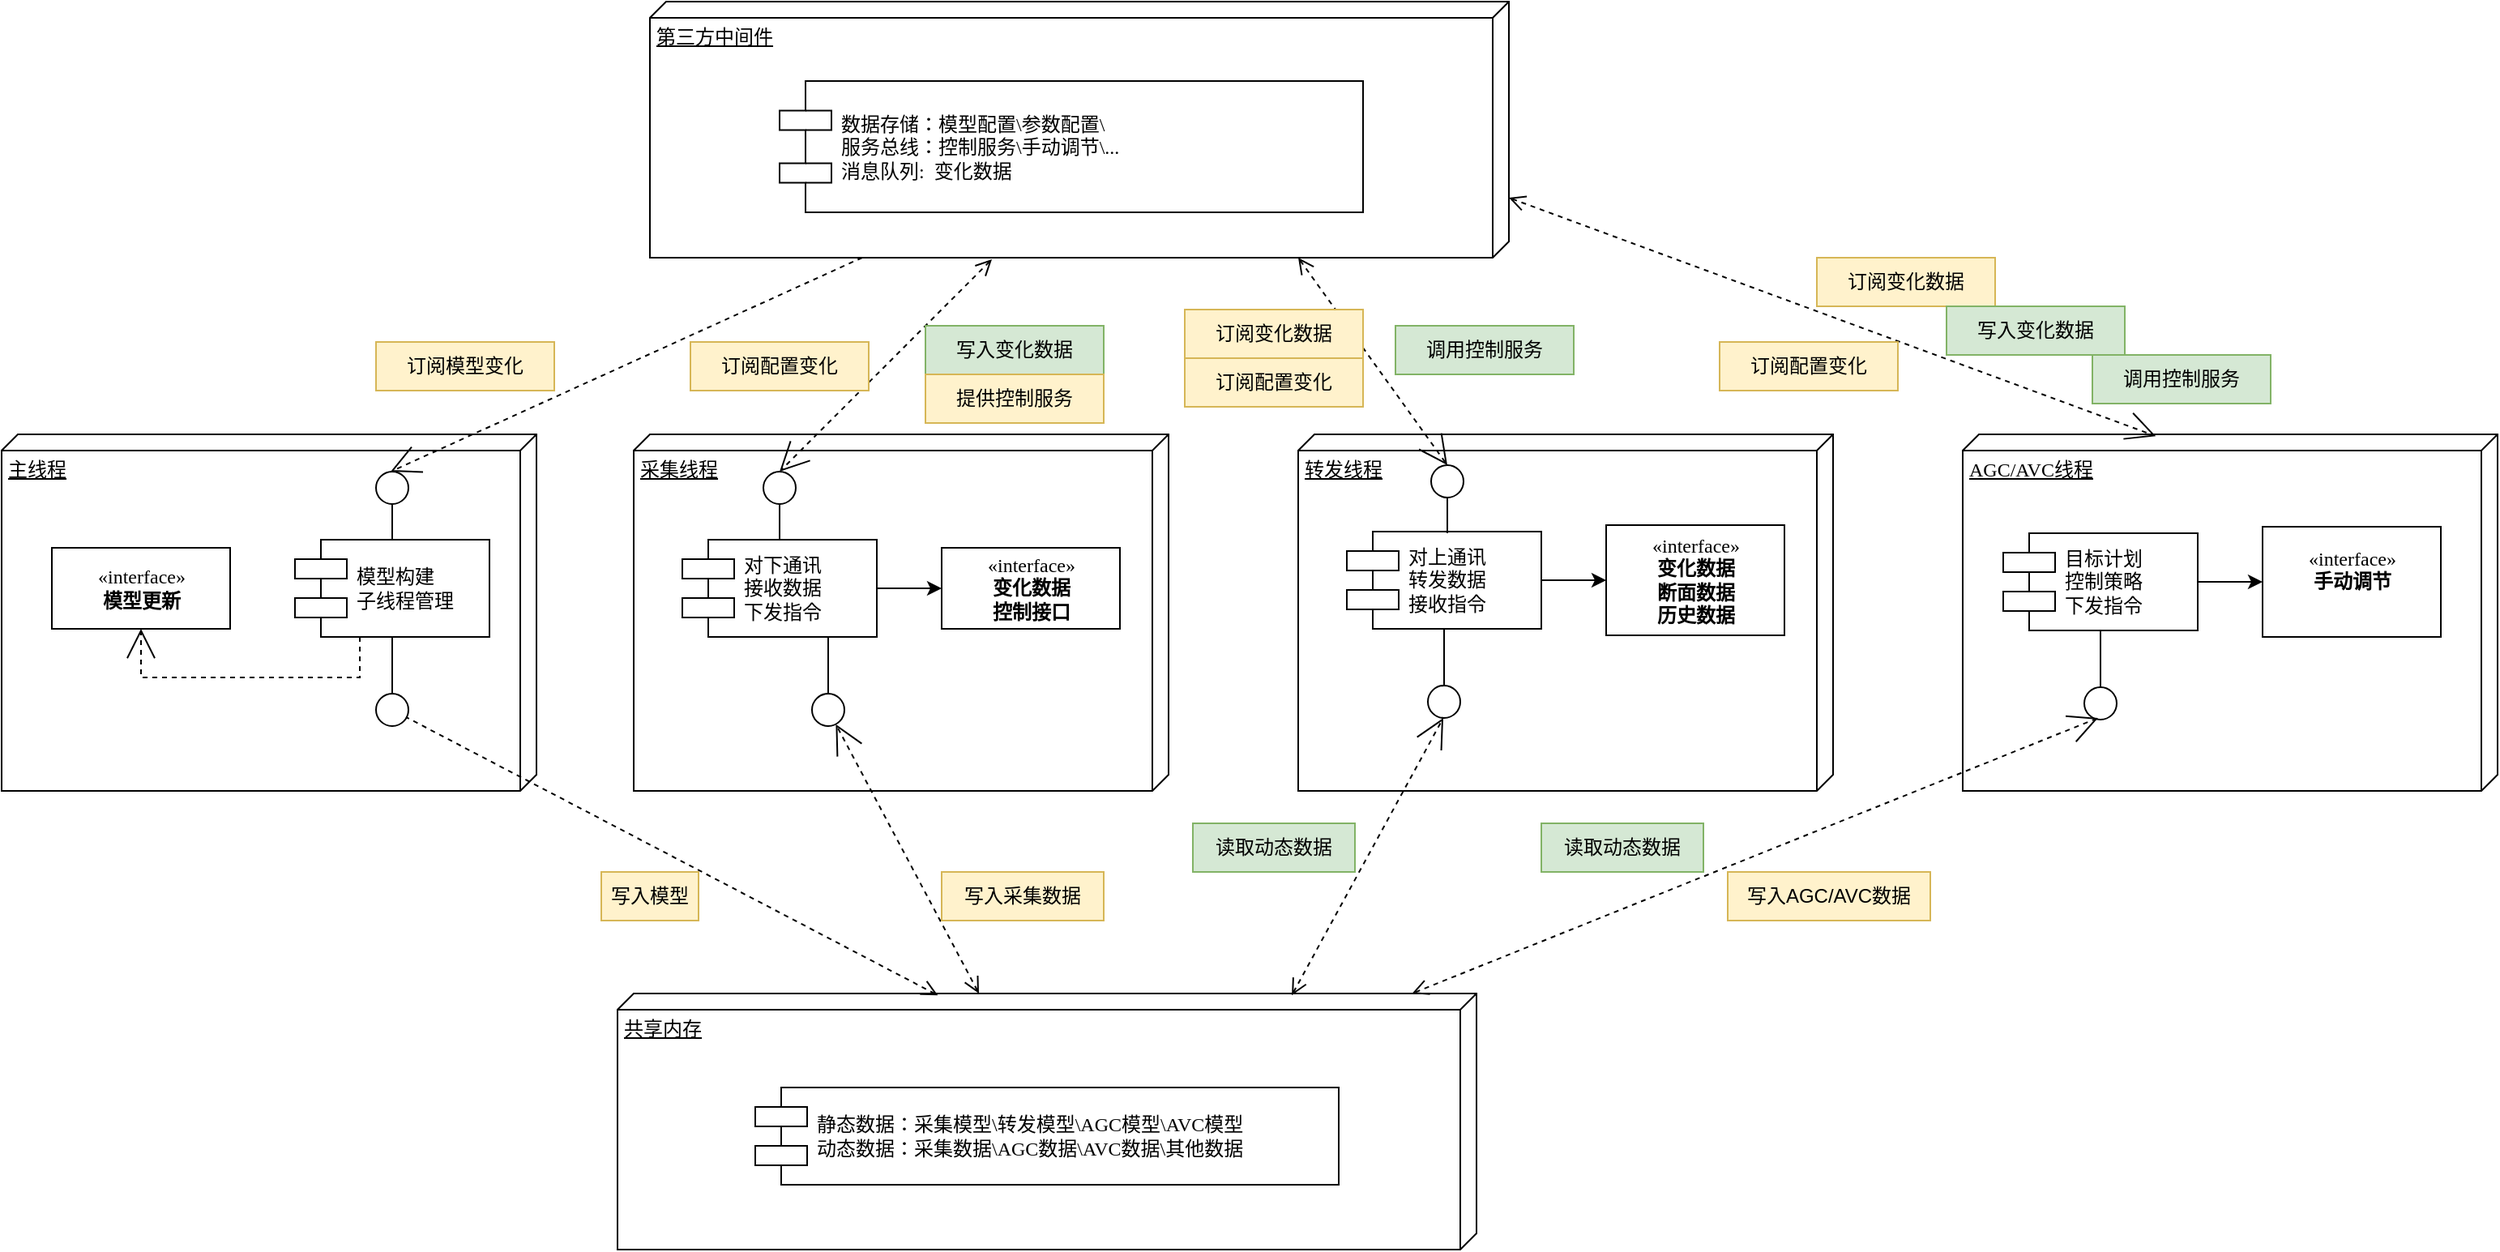 <mxfile version="26.1.1">
  <diagram name="Page-1" id="5f0bae14-7c28-e335-631c-24af17079c00">
    <mxGraphModel dx="1426" dy="781" grid="1" gridSize="10" guides="1" tooltips="1" connect="1" arrows="1" fold="1" page="1" pageScale="1" pageWidth="1100" pageHeight="850" background="none" math="0" shadow="0">
      <root>
        <mxCell id="0" />
        <mxCell id="1" parent="0" />
        <mxCell id="39150e848f15840c-1" value="主线程" style="verticalAlign=top;align=left;spacingTop=8;spacingLeft=2;spacingRight=12;shape=cube;size=10;direction=south;fontStyle=4;html=1;rounded=0;shadow=0;comic=0;labelBackgroundColor=none;strokeWidth=1;fontFamily=Verdana;fontSize=12" parent="1" vertex="1">
          <mxGeometry x="120" y="267" width="330" height="220" as="geometry" />
        </mxCell>
        <mxCell id="39150e848f15840c-2" value="采集线程" style="verticalAlign=top;align=left;spacingTop=8;spacingLeft=2;spacingRight=12;shape=cube;size=10;direction=south;fontStyle=4;html=1;rounded=0;shadow=0;comic=0;labelBackgroundColor=none;strokeWidth=1;fontFamily=Verdana;fontSize=12" parent="1" vertex="1">
          <mxGeometry x="510" y="267" width="330" height="220" as="geometry" />
        </mxCell>
        <mxCell id="39150e848f15840c-3" value="共享内存" style="verticalAlign=top;align=left;spacingTop=8;spacingLeft=2;spacingRight=12;shape=cube;size=10;direction=south;fontStyle=4;html=1;rounded=0;shadow=0;comic=0;labelBackgroundColor=none;strokeWidth=1;fontFamily=Verdana;fontSize=12" parent="1" vertex="1">
          <mxGeometry x="500" y="612" width="530" height="158" as="geometry" />
        </mxCell>
        <mxCell id="39150e848f15840c-4" value="«interface»&lt;br&gt;&lt;b&gt;模型更新&lt;/b&gt;" style="html=1;rounded=0;shadow=0;comic=0;labelBackgroundColor=none;strokeWidth=1;fontFamily=Verdana;fontSize=12;align=center;" parent="1" vertex="1">
          <mxGeometry x="151" y="337" width="110" height="50" as="geometry" />
        </mxCell>
        <mxCell id="39150e848f15840c-5" value="模型构建&lt;div&gt;子线程管理&lt;/div&gt;" style="shape=component;align=left;spacingLeft=36;rounded=0;shadow=0;comic=0;labelBackgroundColor=none;strokeWidth=1;fontFamily=Verdana;fontSize=12;html=1;" parent="1" vertex="1">
          <mxGeometry x="301" y="332" width="120" height="60" as="geometry" />
        </mxCell>
        <mxCell id="39150e848f15840c-6" value="" style="ellipse;whiteSpace=wrap;html=1;rounded=0;shadow=0;comic=0;labelBackgroundColor=none;strokeWidth=1;fontFamily=Verdana;fontSize=12;align=center;" parent="1" vertex="1">
          <mxGeometry x="351" y="427" width="20" height="20" as="geometry" />
        </mxCell>
        <mxCell id="gok9Ai7LqvoJ1hXdXVOz-11" style="edgeStyle=orthogonalEdgeStyle;rounded=0;orthogonalLoop=1;jettySize=auto;html=1;" edge="1" parent="1" source="39150e848f15840c-7" target="39150e848f15840c-8">
          <mxGeometry relative="1" as="geometry" />
        </mxCell>
        <mxCell id="39150e848f15840c-7" value="对下通讯&lt;div&gt;接收数据&lt;/div&gt;&lt;div&gt;下发指令&lt;/div&gt;" style="shape=component;align=left;spacingLeft=36;rounded=0;shadow=0;comic=0;labelBackgroundColor=none;strokeWidth=1;fontFamily=Verdana;fontSize=12;html=1;" parent="1" vertex="1">
          <mxGeometry x="540" y="332" width="120" height="60" as="geometry" />
        </mxCell>
        <mxCell id="39150e848f15840c-8" value="«interface»&lt;br&gt;&lt;b&gt;变化数据&lt;/b&gt;&lt;div&gt;&lt;b&gt;控制接口&lt;/b&gt;&lt;/div&gt;" style="html=1;rounded=0;shadow=0;comic=0;labelBackgroundColor=none;strokeWidth=1;fontFamily=Verdana;fontSize=12;align=center;" parent="1" vertex="1">
          <mxGeometry x="700" y="337" width="110" height="50" as="geometry" />
        </mxCell>
        <mxCell id="39150e848f15840c-9" value="" style="ellipse;whiteSpace=wrap;html=1;rounded=0;shadow=0;comic=0;labelBackgroundColor=none;strokeWidth=1;fontFamily=Verdana;fontSize=12;align=center;" parent="1" vertex="1">
          <mxGeometry x="620" y="427" width="20" height="20" as="geometry" />
        </mxCell>
        <mxCell id="39150e848f15840c-10" value="静态数据：采集模型\转发模型\AGC模型\AVC模型&lt;div&gt;动态数据：采集数据\AGC数据\AVC数据\其他数据&lt;/div&gt;" style="shape=component;align=left;spacingLeft=36;rounded=0;shadow=0;comic=0;labelBackgroundColor=none;strokeWidth=1;fontFamily=Verdana;fontSize=12;html=1;" parent="1" vertex="1">
          <mxGeometry x="585" y="670" width="360" height="60" as="geometry" />
        </mxCell>
        <mxCell id="39150e848f15840c-11" style="edgeStyle=none;rounded=0;html=1;dashed=1;labelBackgroundColor=none;startArrow=open;startFill=0;startSize=8;endArrow=none;endFill=0;endSize=16;fontFamily=Verdana;fontSize=12;exitX=0.007;exitY=0.627;exitDx=0;exitDy=0;exitPerimeter=0;" parent="1" source="39150e848f15840c-3" target="39150e848f15840c-6" edge="1">
          <mxGeometry relative="1" as="geometry" />
        </mxCell>
        <mxCell id="39150e848f15840c-12" style="edgeStyle=none;rounded=0;html=1;dashed=1;labelBackgroundColor=none;startArrow=open;startFill=0;startSize=8;endArrow=open;endFill=0;endSize=16;fontFamily=Verdana;fontSize=12;" parent="1" source="39150e848f15840c-3" target="39150e848f15840c-9" edge="1">
          <mxGeometry relative="1" as="geometry" />
        </mxCell>
        <mxCell id="39150e848f15840c-13" style="edgeStyle=elbowEdgeStyle;rounded=0;html=1;labelBackgroundColor=none;startArrow=none;startFill=0;startSize=8;endArrow=none;endFill=0;endSize=16;fontFamily=Verdana;fontSize=12;" parent="1" source="39150e848f15840c-9" target="39150e848f15840c-7" edge="1">
          <mxGeometry relative="1" as="geometry" />
        </mxCell>
        <mxCell id="39150e848f15840c-14" style="edgeStyle=elbowEdgeStyle;rounded=0;html=1;labelBackgroundColor=none;startArrow=none;startFill=0;startSize=8;endArrow=none;endFill=0;endSize=16;fontFamily=Verdana;fontSize=12;" parent="1" source="39150e848f15840c-6" target="39150e848f15840c-5" edge="1">
          <mxGeometry relative="1" as="geometry" />
        </mxCell>
        <mxCell id="39150e848f15840c-15" style="edgeStyle=orthogonalEdgeStyle;rounded=0;html=1;labelBackgroundColor=none;startArrow=none;startFill=0;startSize=8;endArrow=open;endFill=0;endSize=16;fontFamily=Verdana;fontSize=12;dashed=1;" parent="1" source="39150e848f15840c-5" target="39150e848f15840c-4" edge="1">
          <mxGeometry relative="1" as="geometry">
            <Array as="points">
              <mxPoint x="341" y="417" />
              <mxPoint x="206" y="417" />
            </Array>
          </mxGeometry>
        </mxCell>
        <mxCell id="gok9Ai7LqvoJ1hXdXVOz-1" value="写入模型" style="text;strokeColor=#d6b656;align=center;fillColor=#fff2cc;html=1;verticalAlign=middle;whiteSpace=wrap;rounded=0;" vertex="1" parent="1">
          <mxGeometry x="490" y="537" width="60" height="30" as="geometry" />
        </mxCell>
        <mxCell id="gok9Ai7LqvoJ1hXdXVOz-3" value="写入采集数据" style="text;strokeColor=#d6b656;align=center;fillColor=#fff2cc;html=1;verticalAlign=middle;whiteSpace=wrap;rounded=0;" vertex="1" parent="1">
          <mxGeometry x="700" y="537" width="100" height="30" as="geometry" />
        </mxCell>
        <mxCell id="gok9Ai7LqvoJ1hXdXVOz-4" value="转发线程" style="verticalAlign=top;align=left;spacingTop=8;spacingLeft=2;spacingRight=12;shape=cube;size=10;direction=south;fontStyle=4;html=1;rounded=0;shadow=0;comic=0;labelBackgroundColor=none;strokeWidth=1;fontFamily=Verdana;fontSize=12" vertex="1" parent="1">
          <mxGeometry x="920" y="267" width="330" height="220" as="geometry" />
        </mxCell>
        <mxCell id="gok9Ai7LqvoJ1hXdXVOz-9" style="edgeStyle=orthogonalEdgeStyle;rounded=0;orthogonalLoop=1;jettySize=auto;html=1;exitX=1;exitY=0.5;exitDx=0;exitDy=0;" edge="1" parent="1" source="gok9Ai7LqvoJ1hXdXVOz-7" target="gok9Ai7LqvoJ1hXdXVOz-8">
          <mxGeometry relative="1" as="geometry" />
        </mxCell>
        <mxCell id="gok9Ai7LqvoJ1hXdXVOz-7" value="对上通讯&lt;div&gt;转发数据&lt;/div&gt;&lt;div&gt;接收指令&lt;/div&gt;" style="shape=component;align=left;spacingLeft=36;rounded=0;shadow=0;comic=0;labelBackgroundColor=none;strokeWidth=1;fontFamily=Verdana;fontSize=12;html=1;" vertex="1" parent="1">
          <mxGeometry x="950" y="327" width="120" height="60" as="geometry" />
        </mxCell>
        <mxCell id="gok9Ai7LqvoJ1hXdXVOz-8" value="«interface»&lt;br&gt;&lt;b&gt;变化数据&lt;/b&gt;&lt;div&gt;&lt;b&gt;断面数据&lt;/b&gt;&lt;/div&gt;&lt;div&gt;&lt;b&gt;历史数据&lt;/b&gt;&lt;/div&gt;" style="html=1;rounded=0;shadow=0;comic=0;labelBackgroundColor=none;strokeWidth=1;fontFamily=Verdana;fontSize=12;align=center;" vertex="1" parent="1">
          <mxGeometry x="1110" y="323" width="110" height="68" as="geometry" />
        </mxCell>
        <mxCell id="gok9Ai7LqvoJ1hXdXVOz-12" value="" style="ellipse;whiteSpace=wrap;html=1;rounded=0;shadow=0;comic=0;labelBackgroundColor=none;strokeWidth=1;fontFamily=Verdana;fontSize=12;align=center;" vertex="1" parent="1">
          <mxGeometry x="1000" y="422" width="20" height="20" as="geometry" />
        </mxCell>
        <mxCell id="gok9Ai7LqvoJ1hXdXVOz-13" style="edgeStyle=elbowEdgeStyle;rounded=0;html=1;labelBackgroundColor=none;startArrow=none;startFill=0;startSize=8;endArrow=none;endFill=0;endSize=16;fontFamily=Verdana;fontSize=12;" edge="1" parent="1" source="gok9Ai7LqvoJ1hXdXVOz-12">
          <mxGeometry relative="1" as="geometry">
            <mxPoint x="1010" y="387" as="targetPoint" />
          </mxGeometry>
        </mxCell>
        <mxCell id="gok9Ai7LqvoJ1hXdXVOz-14" style="edgeStyle=none;rounded=0;html=1;dashed=1;labelBackgroundColor=none;startArrow=open;startFill=0;startSize=8;endArrow=open;endFill=0;endSize=16;fontFamily=Verdana;fontSize=12;exitX=0.007;exitY=0.215;exitDx=0;exitDy=0;exitPerimeter=0;" edge="1" parent="1" source="39150e848f15840c-3">
          <mxGeometry relative="1" as="geometry">
            <mxPoint x="1009.5" y="607" as="sourcePoint" />
            <mxPoint x="1009.5" y="442" as="targetPoint" />
          </mxGeometry>
        </mxCell>
        <mxCell id="gok9Ai7LqvoJ1hXdXVOz-15" value="读取动态数据" style="text;strokeColor=#82b366;align=center;fillColor=#d5e8d4;html=1;verticalAlign=middle;whiteSpace=wrap;rounded=0;" vertex="1" parent="1">
          <mxGeometry x="855" y="507" width="100" height="30" as="geometry" />
        </mxCell>
        <mxCell id="gok9Ai7LqvoJ1hXdXVOz-17" value="第三方中间件" style="verticalAlign=top;align=left;spacingTop=8;spacingLeft=2;spacingRight=12;shape=cube;size=10;direction=south;fontStyle=4;html=1;rounded=0;shadow=0;comic=0;labelBackgroundColor=none;strokeWidth=1;fontFamily=Verdana;fontSize=12" vertex="1" parent="1">
          <mxGeometry x="520" width="530" height="158" as="geometry" />
        </mxCell>
        <mxCell id="gok9Ai7LqvoJ1hXdXVOz-18" value="AGC/AVC线程" style="verticalAlign=top;align=left;spacingTop=8;spacingLeft=2;spacingRight=12;shape=cube;size=10;direction=south;fontStyle=4;html=1;rounded=0;shadow=0;comic=0;labelBackgroundColor=none;strokeWidth=1;fontFamily=Verdana;fontSize=12" vertex="1" parent="1">
          <mxGeometry x="1330" y="267" width="330" height="220" as="geometry" />
        </mxCell>
        <mxCell id="gok9Ai7LqvoJ1hXdXVOz-19" value="数据存储：模型配置\参数配置\&lt;div&gt;服务总线：控制服务\手动调节\...&lt;/div&gt;&lt;div&gt;消息队列:&amp;nbsp; 变化数据&lt;/div&gt;" style="shape=component;align=left;spacingLeft=36;rounded=0;shadow=0;comic=0;labelBackgroundColor=none;strokeWidth=1;fontFamily=Verdana;fontSize=12;html=1;" vertex="1" parent="1">
          <mxGeometry x="600" y="49" width="360" height="81" as="geometry" />
        </mxCell>
        <mxCell id="gok9Ai7LqvoJ1hXdXVOz-21" style="edgeStyle=orthogonalEdgeStyle;rounded=0;orthogonalLoop=1;jettySize=auto;html=1;entryX=0.5;entryY=0;entryDx=0;entryDy=0;endArrow=none;startFill=0;" edge="1" parent="1" source="gok9Ai7LqvoJ1hXdXVOz-20" target="39150e848f15840c-5">
          <mxGeometry relative="1" as="geometry" />
        </mxCell>
        <mxCell id="gok9Ai7LqvoJ1hXdXVOz-20" value="" style="ellipse;whiteSpace=wrap;html=1;rounded=0;shadow=0;comic=0;labelBackgroundColor=none;strokeWidth=1;fontFamily=Verdana;fontSize=12;align=center;" vertex="1" parent="1">
          <mxGeometry x="351" y="290" width="20" height="20" as="geometry" />
        </mxCell>
        <mxCell id="gok9Ai7LqvoJ1hXdXVOz-22" style="edgeStyle=none;rounded=0;html=1;dashed=1;labelBackgroundColor=none;startArrow=none;startFill=0;startSize=8;endArrow=open;endFill=0;endSize=16;fontFamily=Verdana;fontSize=12;exitX=1;exitY=0.753;exitDx=0;exitDy=0;exitPerimeter=0;" edge="1" parent="1" source="gok9Ai7LqvoJ1hXdXVOz-17">
          <mxGeometry relative="1" as="geometry">
            <mxPoint x="688" y="461" as="sourcePoint" />
            <mxPoint x="360" y="290" as="targetPoint" />
          </mxGeometry>
        </mxCell>
        <mxCell id="gok9Ai7LqvoJ1hXdXVOz-23" value="订阅模型变化" style="text;strokeColor=#d6b656;align=center;fillColor=#fff2cc;html=1;verticalAlign=middle;whiteSpace=wrap;rounded=0;" vertex="1" parent="1">
          <mxGeometry x="351" y="210" width="110" height="30" as="geometry" />
        </mxCell>
        <mxCell id="gok9Ai7LqvoJ1hXdXVOz-24" style="edgeStyle=orthogonalEdgeStyle;rounded=0;orthogonalLoop=1;jettySize=auto;html=1;entryX=0.5;entryY=0;entryDx=0;entryDy=0;endArrow=none;startFill=0;" edge="1" parent="1" source="gok9Ai7LqvoJ1hXdXVOz-25">
          <mxGeometry relative="1" as="geometry">
            <mxPoint x="600" y="332" as="targetPoint" />
          </mxGeometry>
        </mxCell>
        <mxCell id="gok9Ai7LqvoJ1hXdXVOz-25" value="" style="ellipse;whiteSpace=wrap;html=1;rounded=0;shadow=0;comic=0;labelBackgroundColor=none;strokeWidth=1;fontFamily=Verdana;fontSize=12;align=center;" vertex="1" parent="1">
          <mxGeometry x="590" y="290" width="20" height="20" as="geometry" />
        </mxCell>
        <mxCell id="gok9Ai7LqvoJ1hXdXVOz-26" style="edgeStyle=none;rounded=0;html=1;dashed=1;labelBackgroundColor=none;startArrow=open;startFill=0;startSize=8;endArrow=open;endFill=0;endSize=16;fontFamily=Verdana;fontSize=12;exitX=1;exitY=0.753;exitDx=0;exitDy=0;exitPerimeter=0;entryX=0.5;entryY=0;entryDx=0;entryDy=0;" edge="1" parent="1" target="gok9Ai7LqvoJ1hXdXVOz-25">
          <mxGeometry relative="1" as="geometry">
            <mxPoint x="731" y="159" as="sourcePoint" />
            <mxPoint x="440" y="291" as="targetPoint" />
          </mxGeometry>
        </mxCell>
        <mxCell id="gok9Ai7LqvoJ1hXdXVOz-27" value="订阅配置变化" style="text;strokeColor=#d6b656;align=center;fillColor=#fff2cc;html=1;verticalAlign=middle;whiteSpace=wrap;rounded=0;" vertex="1" parent="1">
          <mxGeometry x="545" y="210" width="110" height="30" as="geometry" />
        </mxCell>
        <mxCell id="gok9Ai7LqvoJ1hXdXVOz-28" value="写入变化数据" style="text;strokeColor=#82b366;align=center;fillColor=#d5e8d4;html=1;verticalAlign=middle;whiteSpace=wrap;rounded=0;" vertex="1" parent="1">
          <mxGeometry x="690" y="200" width="110" height="30" as="geometry" />
        </mxCell>
        <mxCell id="gok9Ai7LqvoJ1hXdXVOz-29" value="提供控制服务" style="text;strokeColor=#d6b656;align=center;fillColor=#fff2cc;html=1;verticalAlign=middle;whiteSpace=wrap;rounded=0;" vertex="1" parent="1">
          <mxGeometry x="690" y="230" width="110" height="30" as="geometry" />
        </mxCell>
        <mxCell id="gok9Ai7LqvoJ1hXdXVOz-30" style="edgeStyle=orthogonalEdgeStyle;rounded=0;orthogonalLoop=1;jettySize=auto;html=1;exitX=1;exitY=0.5;exitDx=0;exitDy=0;" edge="1" parent="1" source="gok9Ai7LqvoJ1hXdXVOz-31" target="gok9Ai7LqvoJ1hXdXVOz-32">
          <mxGeometry relative="1" as="geometry" />
        </mxCell>
        <mxCell id="gok9Ai7LqvoJ1hXdXVOz-31" value="目标计划&lt;div&gt;控制策略&lt;/div&gt;&lt;div&gt;下发指令&lt;/div&gt;" style="shape=component;align=left;spacingLeft=36;rounded=0;shadow=0;comic=0;labelBackgroundColor=none;strokeWidth=1;fontFamily=Verdana;fontSize=12;html=1;" vertex="1" parent="1">
          <mxGeometry x="1355" y="328" width="120" height="60" as="geometry" />
        </mxCell>
        <mxCell id="gok9Ai7LqvoJ1hXdXVOz-32" value="«interface»&lt;br&gt;&lt;b&gt;手动调节&lt;/b&gt;&lt;div&gt;&lt;br&gt;&lt;/div&gt;" style="html=1;rounded=0;shadow=0;comic=0;labelBackgroundColor=none;strokeWidth=1;fontFamily=Verdana;fontSize=12;align=center;" vertex="1" parent="1">
          <mxGeometry x="1515" y="324" width="110" height="68" as="geometry" />
        </mxCell>
        <mxCell id="gok9Ai7LqvoJ1hXdXVOz-33" value="" style="ellipse;whiteSpace=wrap;html=1;rounded=0;shadow=0;comic=0;labelBackgroundColor=none;strokeWidth=1;fontFamily=Verdana;fontSize=12;align=center;" vertex="1" parent="1">
          <mxGeometry x="1405" y="423" width="20" height="20" as="geometry" />
        </mxCell>
        <mxCell id="gok9Ai7LqvoJ1hXdXVOz-34" style="edgeStyle=elbowEdgeStyle;rounded=0;html=1;labelBackgroundColor=none;startArrow=none;startFill=0;startSize=8;endArrow=none;endFill=0;endSize=16;fontFamily=Verdana;fontSize=12;" edge="1" parent="1" source="gok9Ai7LqvoJ1hXdXVOz-33">
          <mxGeometry relative="1" as="geometry">
            <mxPoint x="1415" y="388" as="targetPoint" />
          </mxGeometry>
        </mxCell>
        <mxCell id="gok9Ai7LqvoJ1hXdXVOz-35" style="edgeStyle=none;rounded=0;html=1;dashed=1;labelBackgroundColor=none;startArrow=open;startFill=0;startSize=8;endArrow=open;endFill=0;endSize=16;fontFamily=Verdana;fontSize=12;exitX=1;exitY=0.753;exitDx=0;exitDy=0;exitPerimeter=0;entryX=0.5;entryY=0;entryDx=0;entryDy=0;" edge="1" parent="1" target="gok9Ai7LqvoJ1hXdXVOz-46">
          <mxGeometry relative="1" as="geometry">
            <mxPoint x="920" y="158" as="sourcePoint" />
            <mxPoint x="789" y="289" as="targetPoint" />
          </mxGeometry>
        </mxCell>
        <mxCell id="gok9Ai7LqvoJ1hXdXVOz-36" value="订阅配置变化" style="text;strokeColor=#d6b656;align=center;fillColor=#fff2cc;html=1;verticalAlign=middle;whiteSpace=wrap;rounded=0;" vertex="1" parent="1">
          <mxGeometry x="850" y="220" width="110" height="30" as="geometry" />
        </mxCell>
        <mxCell id="gok9Ai7LqvoJ1hXdXVOz-38" value="调用控制服务" style="text;strokeColor=#82b366;align=center;fillColor=#d5e8d4;html=1;verticalAlign=middle;whiteSpace=wrap;rounded=0;" vertex="1" parent="1">
          <mxGeometry x="980" y="200" width="110" height="30" as="geometry" />
        </mxCell>
        <mxCell id="gok9Ai7LqvoJ1hXdXVOz-39" style="edgeStyle=none;rounded=0;html=1;dashed=1;labelBackgroundColor=none;startArrow=open;startFill=0;startSize=8;endArrow=open;endFill=0;endSize=16;fontFamily=Verdana;fontSize=12;exitX=1;exitY=0.753;exitDx=0;exitDy=0;exitPerimeter=0;entryX=0.005;entryY=0.639;entryDx=0;entryDy=0;entryPerimeter=0;" edge="1" parent="1" target="gok9Ai7LqvoJ1hXdXVOz-18">
          <mxGeometry relative="1" as="geometry">
            <mxPoint x="1050" y="121" as="sourcePoint" />
            <mxPoint x="1132" y="230" as="targetPoint" />
          </mxGeometry>
        </mxCell>
        <mxCell id="gok9Ai7LqvoJ1hXdXVOz-40" value="订阅配置变化" style="text;strokeColor=#d6b656;align=center;fillColor=#fff2cc;html=1;verticalAlign=middle;whiteSpace=wrap;rounded=0;" vertex="1" parent="1">
          <mxGeometry x="1180" y="210" width="110" height="30" as="geometry" />
        </mxCell>
        <mxCell id="gok9Ai7LqvoJ1hXdXVOz-41" value="订阅变化数据" style="text;strokeColor=#d6b656;align=center;fillColor=#fff2cc;html=1;verticalAlign=middle;whiteSpace=wrap;rounded=0;" vertex="1" parent="1">
          <mxGeometry x="1240" y="158" width="110" height="30" as="geometry" />
        </mxCell>
        <mxCell id="gok9Ai7LqvoJ1hXdXVOz-42" value="写入变化数据" style="text;strokeColor=#82b366;align=center;fillColor=#d5e8d4;html=1;verticalAlign=middle;whiteSpace=wrap;rounded=0;" vertex="1" parent="1">
          <mxGeometry x="1320" y="188" width="110" height="30" as="geometry" />
        </mxCell>
        <mxCell id="gok9Ai7LqvoJ1hXdXVOz-43" value="订阅变化数据" style="text;strokeColor=#d6b656;align=center;fillColor=#fff2cc;html=1;verticalAlign=middle;whiteSpace=wrap;rounded=0;" vertex="1" parent="1">
          <mxGeometry x="850" y="190" width="110" height="30" as="geometry" />
        </mxCell>
        <mxCell id="gok9Ai7LqvoJ1hXdXVOz-44" value="调用控制服务" style="text;strokeColor=#82b366;align=center;fillColor=#d5e8d4;html=1;verticalAlign=middle;whiteSpace=wrap;rounded=0;" vertex="1" parent="1">
          <mxGeometry x="1410" y="218" width="110" height="30" as="geometry" />
        </mxCell>
        <mxCell id="gok9Ai7LqvoJ1hXdXVOz-45" style="edgeStyle=orthogonalEdgeStyle;rounded=0;orthogonalLoop=1;jettySize=auto;html=1;entryX=0.5;entryY=0;entryDx=0;entryDy=0;endArrow=none;startFill=0;" edge="1" parent="1" source="gok9Ai7LqvoJ1hXdXVOz-46">
          <mxGeometry relative="1" as="geometry">
            <mxPoint x="1012" y="328" as="targetPoint" />
          </mxGeometry>
        </mxCell>
        <mxCell id="gok9Ai7LqvoJ1hXdXVOz-46" value="" style="ellipse;whiteSpace=wrap;html=1;rounded=0;shadow=0;comic=0;labelBackgroundColor=none;strokeWidth=1;fontFamily=Verdana;fontSize=12;align=center;" vertex="1" parent="1">
          <mxGeometry x="1002" y="286" width="20" height="20" as="geometry" />
        </mxCell>
        <mxCell id="gok9Ai7LqvoJ1hXdXVOz-47" style="edgeStyle=none;rounded=0;html=1;dashed=1;labelBackgroundColor=none;startArrow=open;startFill=0;startSize=8;endArrow=open;endFill=0;endSize=16;fontFamily=Verdana;fontSize=12;exitX=0;exitY=0.075;exitDx=0;exitDy=0;exitPerimeter=0;" edge="1" parent="1" source="39150e848f15840c-3">
          <mxGeometry relative="1" as="geometry">
            <mxPoint x="1320" y="613" as="sourcePoint" />
            <mxPoint x="1413.5" y="442" as="targetPoint" />
          </mxGeometry>
        </mxCell>
        <mxCell id="gok9Ai7LqvoJ1hXdXVOz-48" value="读取动态数据" style="text;strokeColor=#82b366;align=center;fillColor=#d5e8d4;html=1;verticalAlign=middle;whiteSpace=wrap;rounded=0;" vertex="1" parent="1">
          <mxGeometry x="1070" y="507" width="100" height="30" as="geometry" />
        </mxCell>
        <mxCell id="gok9Ai7LqvoJ1hXdXVOz-49" value="写入AGC/AVC数据" style="text;strokeColor=#d6b656;align=center;fillColor=#fff2cc;html=1;verticalAlign=middle;whiteSpace=wrap;rounded=0;" vertex="1" parent="1">
          <mxGeometry x="1185" y="537" width="125" height="30" as="geometry" />
        </mxCell>
      </root>
    </mxGraphModel>
  </diagram>
</mxfile>
